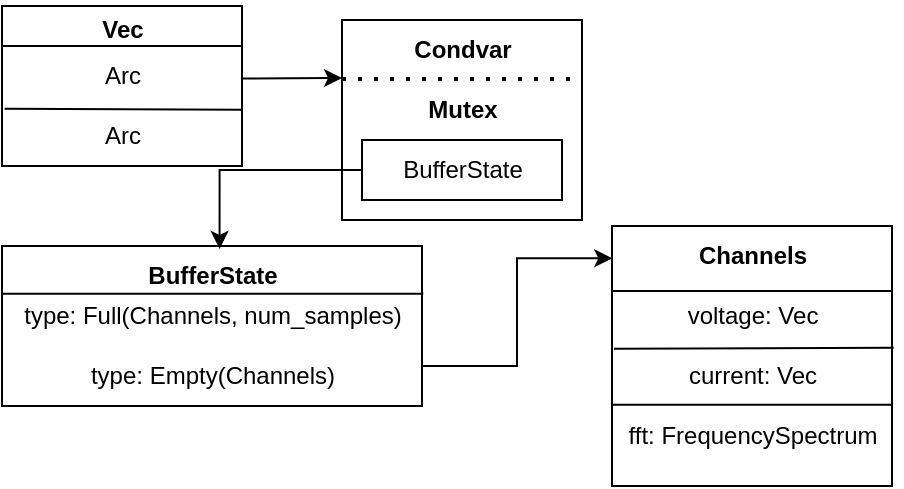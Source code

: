 <mxfile version="21.0.8" type="device"><diagram name="Page-1" id="fiH6dms3bpjO-f6u8SR4"><mxGraphModel dx="719" dy="388" grid="1" gridSize="10" guides="1" tooltips="1" connect="1" arrows="1" fold="1" page="1" pageScale="1" pageWidth="850" pageHeight="1100" math="0" shadow="0"><root><mxCell id="0"/><mxCell id="1" parent="0"/><mxCell id="I8aYA0a5AMlILhu9DuH6-7" value="" style="rounded=0;whiteSpace=wrap;html=1;" vertex="1" parent="1"><mxGeometry x="170" y="200" width="120" height="80" as="geometry"/></mxCell><mxCell id="I8aYA0a5AMlILhu9DuH6-8" value="&lt;b&gt;Vec&lt;/b&gt;" style="text;html=1;align=center;verticalAlign=middle;resizable=0;points=[];autosize=1;strokeColor=none;fillColor=none;" vertex="1" parent="1"><mxGeometry x="210" y="197" width="40" height="30" as="geometry"/></mxCell><mxCell id="I8aYA0a5AMlILhu9DuH6-9" value="" style="endArrow=none;html=1;rounded=0;exitX=0;exitY=0.25;exitDx=0;exitDy=0;entryX=1;entryY=0.25;entryDx=0;entryDy=0;" edge="1" parent="1" source="I8aYA0a5AMlILhu9DuH6-7" target="I8aYA0a5AMlILhu9DuH6-7"><mxGeometry width="50" height="50" relative="1" as="geometry"><mxPoint x="320" y="340" as="sourcePoint"/><mxPoint x="370" y="290" as="targetPoint"/></mxGeometry></mxCell><mxCell id="I8aYA0a5AMlILhu9DuH6-10" value="" style="endArrow=none;html=1;rounded=0;exitX=0.011;exitY=0.642;exitDx=0;exitDy=0;exitPerimeter=0;entryX=1.002;entryY=0.648;entryDx=0;entryDy=0;entryPerimeter=0;" edge="1" parent="1" source="I8aYA0a5AMlILhu9DuH6-7" target="I8aYA0a5AMlILhu9DuH6-7"><mxGeometry width="50" height="50" relative="1" as="geometry"><mxPoint x="320" y="340" as="sourcePoint"/><mxPoint x="370" y="290" as="targetPoint"/></mxGeometry></mxCell><mxCell id="I8aYA0a5AMlILhu9DuH6-11" value="Arc" style="text;html=1;align=center;verticalAlign=middle;resizable=0;points=[];autosize=1;strokeColor=none;fillColor=none;" vertex="1" parent="1"><mxGeometry x="210" y="250" width="40" height="30" as="geometry"/></mxCell><mxCell id="I8aYA0a5AMlILhu9DuH6-12" value="Arc" style="text;html=1;align=center;verticalAlign=middle;resizable=0;points=[];autosize=1;strokeColor=none;fillColor=none;" vertex="1" parent="1"><mxGeometry x="210" y="220" width="40" height="30" as="geometry"/></mxCell><mxCell id="I8aYA0a5AMlILhu9DuH6-13" value="" style="endArrow=classic;html=1;rounded=0;exitX=1.002;exitY=0.453;exitDx=0;exitDy=0;exitPerimeter=0;" edge="1" parent="1" source="I8aYA0a5AMlILhu9DuH6-7"><mxGeometry width="50" height="50" relative="1" as="geometry"><mxPoint x="320" y="340" as="sourcePoint"/><mxPoint x="340" y="236" as="targetPoint"/></mxGeometry></mxCell><mxCell id="I8aYA0a5AMlILhu9DuH6-19" value="" style="group" vertex="1" connectable="0" parent="1"><mxGeometry x="340" y="207" width="120" height="143" as="geometry"/></mxCell><mxCell id="I8aYA0a5AMlILhu9DuH6-14" value="" style="rounded=0;whiteSpace=wrap;html=1;" vertex="1" parent="I8aYA0a5AMlILhu9DuH6-19"><mxGeometry width="120" height="100" as="geometry"/></mxCell><mxCell id="I8aYA0a5AMlILhu9DuH6-16" value="&lt;b&gt;Condvar&lt;/b&gt;" style="text;html=1;align=center;verticalAlign=middle;resizable=0;points=[];autosize=1;strokeColor=none;fillColor=none;" vertex="1" parent="I8aYA0a5AMlILhu9DuH6-19"><mxGeometry x="25" width="70" height="30" as="geometry"/></mxCell><mxCell id="I8aYA0a5AMlILhu9DuH6-17" value="&lt;b&gt;Mutex&lt;/b&gt;" style="text;html=1;align=center;verticalAlign=middle;resizable=0;points=[];autosize=1;strokeColor=none;fillColor=none;" vertex="1" parent="I8aYA0a5AMlILhu9DuH6-19"><mxGeometry x="30" y="30" width="60" height="30" as="geometry"/></mxCell><mxCell id="I8aYA0a5AMlILhu9DuH6-18" value="" style="endArrow=none;dashed=1;html=1;dashPattern=1 3;strokeWidth=2;rounded=0;exitX=0;exitY=0.5;exitDx=0;exitDy=0;entryX=1;entryY=0.5;entryDx=0;entryDy=0;" edge="1" parent="I8aYA0a5AMlILhu9DuH6-19"><mxGeometry width="50" height="50" relative="1" as="geometry"><mxPoint y="29.5" as="sourcePoint"/><mxPoint x="120" y="29.5" as="targetPoint"/></mxGeometry></mxCell><mxCell id="I8aYA0a5AMlILhu9DuH6-20" value="" style="rounded=0;whiteSpace=wrap;html=1;" vertex="1" parent="I8aYA0a5AMlILhu9DuH6-19"><mxGeometry x="10" y="60" width="100" height="30" as="geometry"/></mxCell><mxCell id="I8aYA0a5AMlILhu9DuH6-21" value="BufferState" style="text;html=1;align=center;verticalAlign=middle;resizable=0;points=[];autosize=1;strokeColor=none;fillColor=none;" vertex="1" parent="I8aYA0a5AMlILhu9DuH6-19"><mxGeometry x="20" y="60" width="80" height="30" as="geometry"/></mxCell><mxCell id="I8aYA0a5AMlILhu9DuH6-44" style="edgeStyle=orthogonalEdgeStyle;rounded=0;orthogonalLoop=1;jettySize=auto;html=1;exitX=1;exitY=0.75;exitDx=0;exitDy=0;entryX=0.001;entryY=0.124;entryDx=0;entryDy=0;entryPerimeter=0;" edge="1" parent="1" source="I8aYA0a5AMlILhu9DuH6-22" target="I8aYA0a5AMlILhu9DuH6-28"><mxGeometry relative="1" as="geometry"/></mxCell><mxCell id="I8aYA0a5AMlILhu9DuH6-22" value="" style="rounded=0;whiteSpace=wrap;html=1;" vertex="1" parent="1"><mxGeometry x="170" y="320" width="210" height="80" as="geometry"/></mxCell><mxCell id="I8aYA0a5AMlILhu9DuH6-23" value="&lt;b&gt;BufferState&lt;/b&gt;" style="text;html=1;align=center;verticalAlign=middle;resizable=0;points=[];autosize=1;strokeColor=none;fillColor=none;" vertex="1" parent="1"><mxGeometry x="230" y="320" width="90" height="30" as="geometry"/></mxCell><mxCell id="I8aYA0a5AMlILhu9DuH6-24" value="type: Full(Channels, num_samples)" style="text;html=1;align=center;verticalAlign=middle;resizable=0;points=[];autosize=1;strokeColor=none;fillColor=none;" vertex="1" parent="1"><mxGeometry x="170" y="340" width="210" height="30" as="geometry"/></mxCell><mxCell id="I8aYA0a5AMlILhu9DuH6-25" value="" style="endArrow=none;html=1;rounded=0;exitX=0.001;exitY=0.13;exitDx=0;exitDy=0;exitPerimeter=0;entryX=1.003;entryY=0.299;entryDx=0;entryDy=0;entryPerimeter=0;" edge="1" parent="1" source="I8aYA0a5AMlILhu9DuH6-24" target="I8aYA0a5AMlILhu9DuH6-22"><mxGeometry width="50" height="50" relative="1" as="geometry"><mxPoint x="310" y="360" as="sourcePoint"/><mxPoint x="360" y="310" as="targetPoint"/></mxGeometry></mxCell><mxCell id="I8aYA0a5AMlILhu9DuH6-27" value="type: Empty(Channels)" style="text;html=1;align=center;verticalAlign=middle;resizable=0;points=[];autosize=1;strokeColor=none;fillColor=none;" vertex="1" parent="1"><mxGeometry x="200" y="370" width="150" height="30" as="geometry"/></mxCell><mxCell id="I8aYA0a5AMlILhu9DuH6-28" value="" style="rounded=0;whiteSpace=wrap;html=1;" vertex="1" parent="1"><mxGeometry x="475" y="310" width="140" height="130" as="geometry"/></mxCell><mxCell id="I8aYA0a5AMlILhu9DuH6-31" value="&lt;b&gt;Channels&lt;/b&gt;" style="text;html=1;align=center;verticalAlign=middle;resizable=0;points=[];autosize=1;strokeColor=none;fillColor=none;" vertex="1" parent="1"><mxGeometry x="505" y="310" width="80" height="30" as="geometry"/></mxCell><mxCell id="I8aYA0a5AMlILhu9DuH6-32" value="voltage: Vec" style="text;html=1;align=center;verticalAlign=middle;resizable=0;points=[];autosize=1;strokeColor=none;fillColor=none;" vertex="1" parent="1"><mxGeometry x="500" y="340" width="90" height="30" as="geometry"/></mxCell><mxCell id="I8aYA0a5AMlILhu9DuH6-33" value="current: Vec" style="text;html=1;align=center;verticalAlign=middle;resizable=0;points=[];autosize=1;strokeColor=none;fillColor=none;" vertex="1" parent="1"><mxGeometry x="500" y="370" width="90" height="30" as="geometry"/></mxCell><mxCell id="I8aYA0a5AMlILhu9DuH6-34" value="fft:&amp;nbsp;FrequencySpectrum" style="text;html=1;align=center;verticalAlign=middle;resizable=0;points=[];autosize=1;strokeColor=none;fillColor=none;" vertex="1" parent="1"><mxGeometry x="470" y="400" width="150" height="30" as="geometry"/></mxCell><mxCell id="I8aYA0a5AMlILhu9DuH6-36" value="" style="endArrow=none;html=1;rounded=0;entryX=1;entryY=0.25;entryDx=0;entryDy=0;exitX=0;exitY=0.25;exitDx=0;exitDy=0;" edge="1" parent="1" source="I8aYA0a5AMlILhu9DuH6-28" target="I8aYA0a5AMlILhu9DuH6-28"><mxGeometry width="50" height="50" relative="1" as="geometry"><mxPoint x="395" y="400" as="sourcePoint"/><mxPoint x="445" y="350" as="targetPoint"/></mxGeometry></mxCell><mxCell id="I8aYA0a5AMlILhu9DuH6-39" value="" style="endArrow=none;html=1;rounded=0;entryX=1.006;entryY=0.468;entryDx=0;entryDy=0;entryPerimeter=0;exitX=0.007;exitY=0.472;exitDx=0;exitDy=0;exitPerimeter=0;" edge="1" parent="1" source="I8aYA0a5AMlILhu9DuH6-28" target="I8aYA0a5AMlILhu9DuH6-28"><mxGeometry width="50" height="50" relative="1" as="geometry"><mxPoint x="395" y="400" as="sourcePoint"/><mxPoint x="445" y="350" as="targetPoint"/></mxGeometry></mxCell><mxCell id="I8aYA0a5AMlILhu9DuH6-41" value="" style="endArrow=none;html=1;rounded=0;entryX=1.006;entryY=0.468;entryDx=0;entryDy=0;entryPerimeter=0;exitX=0.007;exitY=0.472;exitDx=0;exitDy=0;exitPerimeter=0;" edge="1" parent="1"><mxGeometry width="50" height="50" relative="1" as="geometry"><mxPoint x="475" y="399.43" as="sourcePoint"/><mxPoint x="615" y="399.43" as="targetPoint"/></mxGeometry></mxCell><mxCell id="I8aYA0a5AMlILhu9DuH6-45" style="edgeStyle=orthogonalEdgeStyle;rounded=0;orthogonalLoop=1;jettySize=auto;html=1;exitX=0;exitY=0.5;exitDx=0;exitDy=0;entryX=0.542;entryY=0.049;entryDx=0;entryDy=0;entryPerimeter=0;" edge="1" parent="1" source="I8aYA0a5AMlILhu9DuH6-20" target="I8aYA0a5AMlILhu9DuH6-23"><mxGeometry relative="1" as="geometry"/></mxCell></root></mxGraphModel></diagram></mxfile>